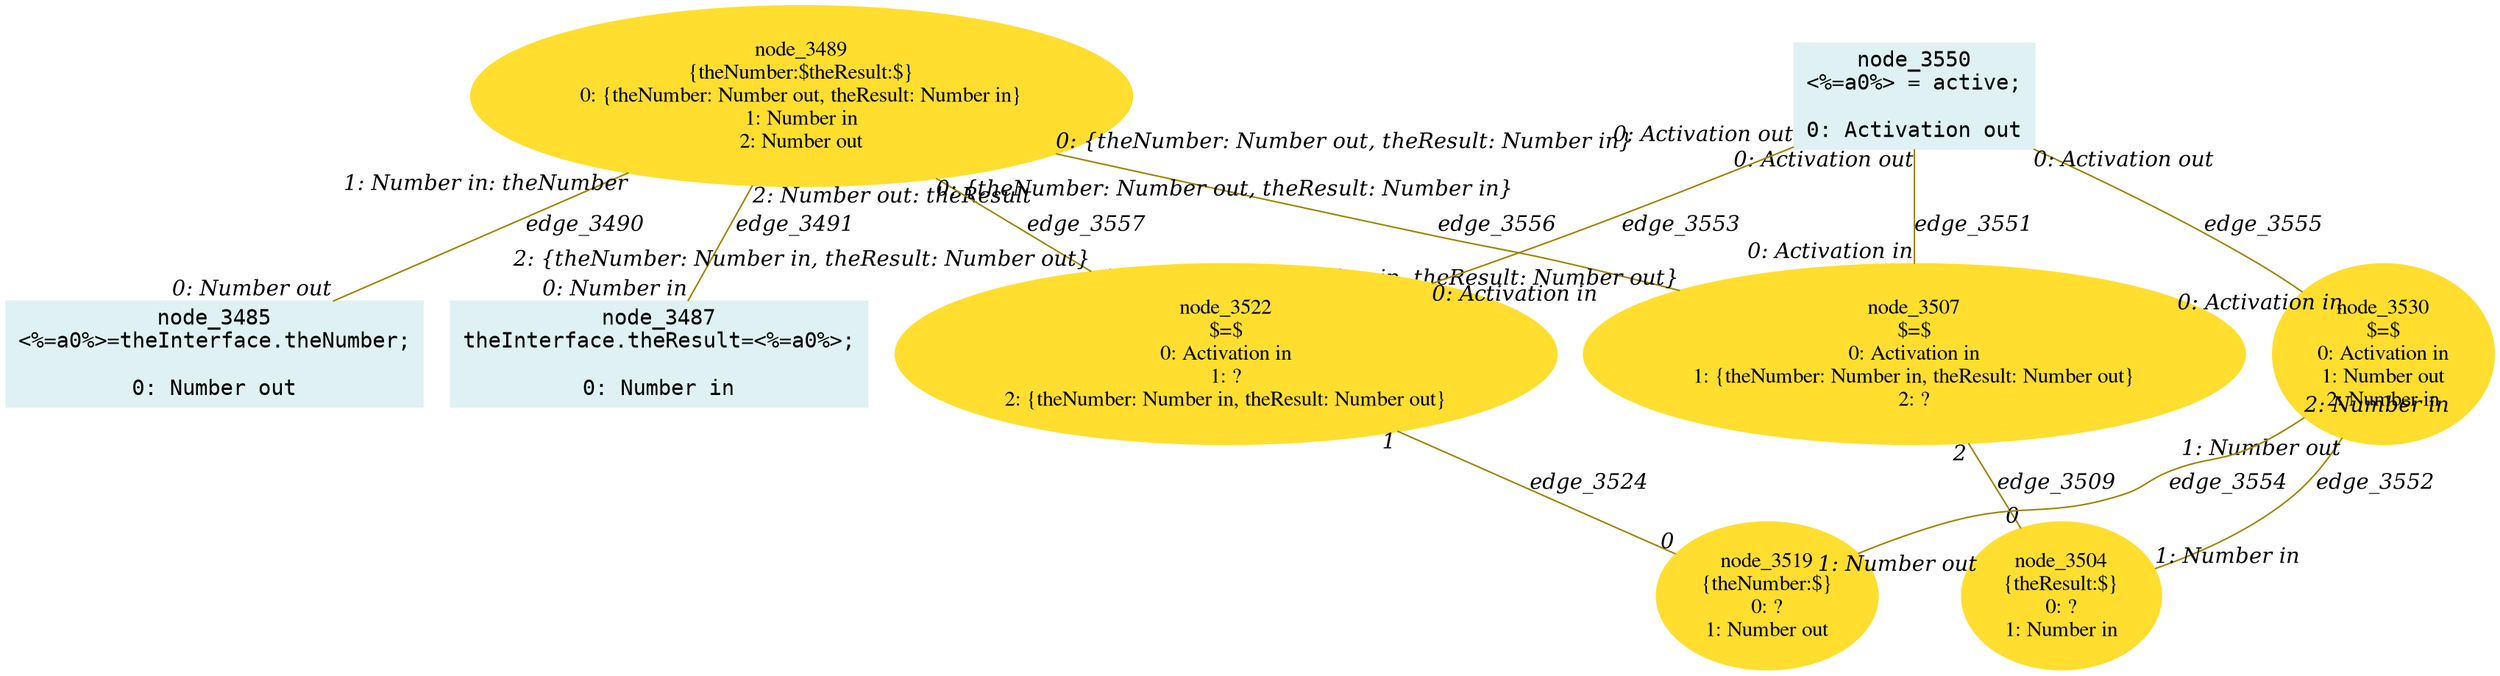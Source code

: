 digraph g{node_3485 [shape="box", style="filled", color="#dff1f2", fontname="Courier", label="node_3485
<%=a0%>=theInterface.theNumber;

0: Number out" ]
node_3487 [shape="box", style="filled", color="#dff1f2", fontname="Courier", label="node_3487
theInterface.theResult=<%=a0%>;

0: Number in" ]
node_3489 [shape="ellipse", style="filled", color="#ffde2f", fontname="Times", label="node_3489
{theNumber:$theResult:$}
0: {theNumber: Number out, theResult: Number in}
1: Number in
2: Number out" ]
node_3504 [shape="ellipse", style="filled", color="#ffde2f", fontname="Times", label="node_3504
{theResult:$}
0: ?
1: Number in" ]
node_3507 [shape="ellipse", style="filled", color="#ffde2f", fontname="Times", label="node_3507
$=$
0: Activation in
1: {theNumber: Number in, theResult: Number out}
2: ?" ]
node_3519 [shape="ellipse", style="filled", color="#ffde2f", fontname="Times", label="node_3519
{theNumber:$}
0: ?
1: Number out" ]
node_3522 [shape="ellipse", style="filled", color="#ffde2f", fontname="Times", label="node_3522
$=$
0: Activation in
1: ?
2: {theNumber: Number in, theResult: Number out}" ]
node_3530 [shape="ellipse", style="filled", color="#ffde2f", fontname="Times", label="node_3530
$=$
0: Activation in
1: Number out
2: Number in" ]
node_3550 [shape="box", style="filled", color="#dff1f2", fontname="Courier", label="node_3550
<%=a0%> = active;

0: Activation out" ]
node_3489 -> node_3485 [dir=none, arrowHead=none, fontname="Times-Italic", arrowsize=1, color="#9d8400", label="edge_3490",  headlabel="0: Number out", taillabel="1: Number in: theNumber" ]
node_3489 -> node_3487 [dir=none, arrowHead=none, fontname="Times-Italic", arrowsize=1, color="#9d8400", label="edge_3491",  headlabel="0: Number in", taillabel="2: Number out: theResult" ]
node_3507 -> node_3504 [dir=none, arrowHead=none, fontname="Times-Italic", arrowsize=1, color="#9d8400", label="edge_3509",  headlabel="0", taillabel="2" ]
node_3522 -> node_3519 [dir=none, arrowHead=none, fontname="Times-Italic", arrowsize=1, color="#9d8400", label="edge_3524",  headlabel="0", taillabel="1" ]
node_3550 -> node_3507 [dir=none, arrowHead=none, fontname="Times-Italic", arrowsize=1, color="#9d8400", label="edge_3551",  headlabel="0: Activation in", taillabel="0: Activation out" ]
node_3530 -> node_3504 [dir=none, arrowHead=none, fontname="Times-Italic", arrowsize=1, color="#9d8400", label="edge_3552",  headlabel="1: Number in", taillabel="1: Number out" ]
node_3550 -> node_3522 [dir=none, arrowHead=none, fontname="Times-Italic", arrowsize=1, color="#9d8400", label="edge_3553",  headlabel="0: Activation in", taillabel="0: Activation out" ]
node_3530 -> node_3519 [dir=none, arrowHead=none, fontname="Times-Italic", arrowsize=1, color="#9d8400", label="edge_3554",  headlabel="1: Number out", taillabel="2: Number in" ]
node_3550 -> node_3530 [dir=none, arrowHead=none, fontname="Times-Italic", arrowsize=1, color="#9d8400", label="edge_3555",  headlabel="0: Activation in", taillabel="0: Activation out" ]
node_3489 -> node_3507 [dir=none, arrowHead=none, fontname="Times-Italic", arrowsize=1, color="#9d8400", label="edge_3556",  headlabel="1: {theNumber: Number in, theResult: Number out}", taillabel="0: {theNumber: Number out, theResult: Number in}" ]
node_3489 -> node_3522 [dir=none, arrowHead=none, fontname="Times-Italic", arrowsize=1, color="#9d8400", label="edge_3557",  headlabel="2: {theNumber: Number in, theResult: Number out}", taillabel="0: {theNumber: Number out, theResult: Number in}" ]
}